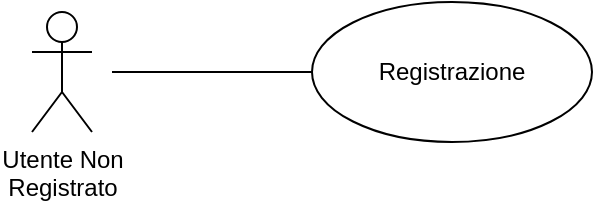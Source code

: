 <mxfile version="13.7.1" type="device"><diagram id="09LeKkmzm14IA8ZA3Lzi" name="Page-1"><mxGraphModel dx="1355" dy="740" grid="1" gridSize="10" guides="1" tooltips="1" connect="1" arrows="1" fold="1" page="1" pageScale="1" pageWidth="827" pageHeight="1169" math="0" shadow="0"><root><mxCell id="0"/><mxCell id="1" parent="0"/><mxCell id="u4LVtqCSMq_NIm3Eaevz-1" value="Utente Non &lt;br&gt;Registrato" style="shape=umlActor;verticalLabelPosition=bottom;verticalAlign=top;html=1;" parent="1" vertex="1"><mxGeometry x="370" y="10" width="30" height="60" as="geometry"/></mxCell><mxCell id="u4LVtqCSMq_NIm3Eaevz-46" value="" style="endArrow=none;endFill=0;endSize=12;html=1;" parent="1" edge="1"><mxGeometry width="160" relative="1" as="geometry"><mxPoint x="410" y="40" as="sourcePoint"/><mxPoint x="510" y="40" as="targetPoint"/><Array as="points"><mxPoint x="460" y="40"/></Array></mxGeometry></mxCell><mxCell id="sRqVUDmyZ1G7sioMo8E3-7" value="Registrazione" style="ellipse;whiteSpace=wrap;html=1;" vertex="1" parent="1"><mxGeometry x="510" y="5" width="140" height="70" as="geometry"/></mxCell></root></mxGraphModel></diagram></mxfile>